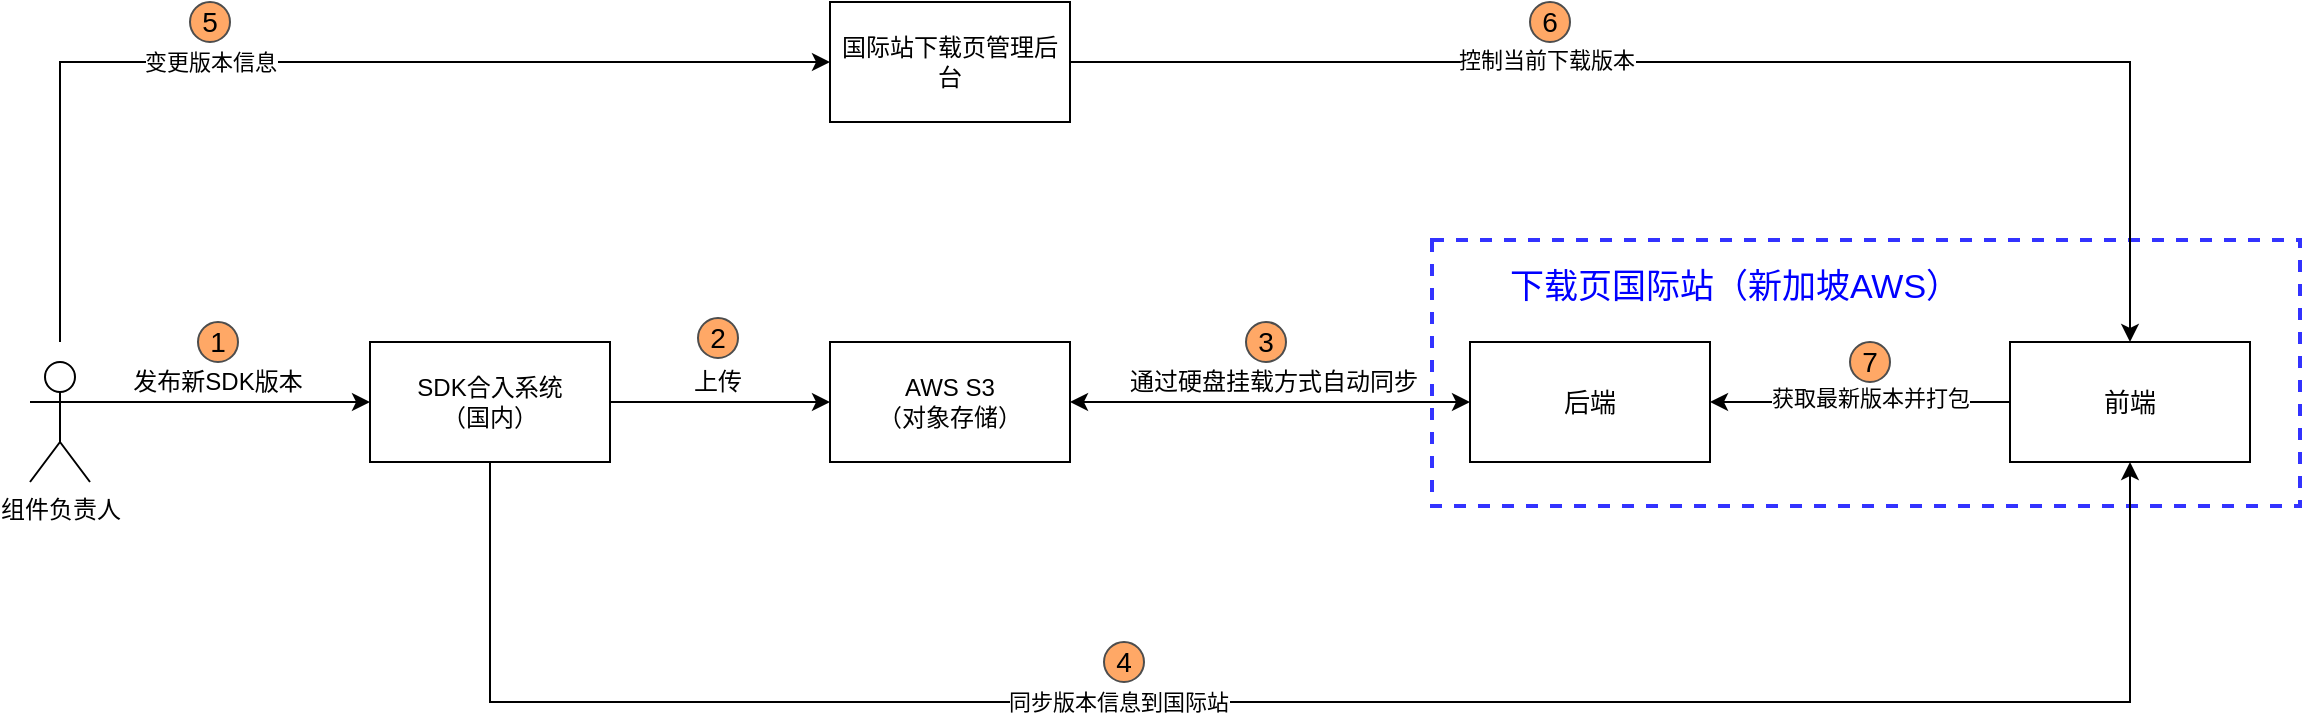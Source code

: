 <mxfile version="13.8.8" type="github">
  <diagram id="3sJmwWHuC3y5HuRblNoI" name="Page-1">
    <mxGraphModel dx="2866" dy="984" grid="0" gridSize="10" guides="1" tooltips="1" connect="1" arrows="1" fold="1" page="0" pageScale="1" pageWidth="827" pageHeight="1169" math="0" shadow="0">
      <root>
        <mxCell id="0" />
        <mxCell id="1" parent="0" />
        <mxCell id="48NXh24DLfGN-_I6xpfl-4" value="" style="rounded=0;whiteSpace=wrap;html=1;fillColor=none;dashed=1;strokeColor=#3333FF;strokeWidth=2;" vertex="1" parent="1">
          <mxGeometry x="61" y="239" width="434" height="133" as="geometry" />
        </mxCell>
        <mxCell id="ATobDdn7_iabuAxhh3ML-18" style="edgeStyle=orthogonalEdgeStyle;rounded=0;orthogonalLoop=1;jettySize=auto;html=1;exitX=1;exitY=0.5;exitDx=0;exitDy=0;entryX=0;entryY=0.5;entryDx=0;entryDy=0;" parent="1" source="ATobDdn7_iabuAxhh3ML-1" edge="1">
          <mxGeometry relative="1" as="geometry">
            <mxPoint x="-240" y="320" as="targetPoint" />
          </mxGeometry>
        </mxCell>
        <mxCell id="ATobDdn7_iabuAxhh3ML-1" value="SDK合入系统&lt;br&gt;（国内）" style="rounded=0;whiteSpace=wrap;html=1;" parent="1" vertex="1">
          <mxGeometry x="-470" y="290" width="120" height="60" as="geometry" />
        </mxCell>
        <mxCell id="ATobDdn7_iabuAxhh3ML-2" value="组件负责人" style="shape=umlActor;verticalLabelPosition=bottom;verticalAlign=top;html=1;outlineConnect=0;" parent="1" vertex="1">
          <mxGeometry x="-640" y="300" width="30" height="60" as="geometry" />
        </mxCell>
        <mxCell id="ATobDdn7_iabuAxhh3ML-3" value="" style="endArrow=classic;html=1;exitX=1;exitY=0.333;exitDx=0;exitDy=0;exitPerimeter=0;entryX=0;entryY=0.5;entryDx=0;entryDy=0;" parent="1" source="ATobDdn7_iabuAxhh3ML-2" target="ATobDdn7_iabuAxhh3ML-1" edge="1">
          <mxGeometry width="50" height="50" relative="1" as="geometry">
            <mxPoint x="-250" y="490" as="sourcePoint" />
            <mxPoint x="-200" y="440" as="targetPoint" />
          </mxGeometry>
        </mxCell>
        <mxCell id="ATobDdn7_iabuAxhh3ML-5" value="发布新SDK版本" style="text;html=1;strokeColor=none;fillColor=none;align=center;verticalAlign=middle;whiteSpace=wrap;rounded=0;" parent="1" vertex="1">
          <mxGeometry x="-590" y="300" width="88" height="20" as="geometry" />
        </mxCell>
        <mxCell id="uo3p1n60BAuQ-Tskl4PL-17" style="edgeStyle=orthogonalEdgeStyle;rounded=0;orthogonalLoop=1;jettySize=auto;html=1;exitX=0;exitY=0.5;exitDx=0;exitDy=0;" parent="1" source="ATobDdn7_iabuAxhh3ML-12" target="uo3p1n60BAuQ-Tskl4PL-4" edge="1">
          <mxGeometry relative="1" as="geometry" />
        </mxCell>
        <mxCell id="uo3p1n60BAuQ-Tskl4PL-19" value="获取最新版本并打包" style="edgeLabel;html=1;align=center;verticalAlign=middle;resizable=0;points=[];" parent="uo3p1n60BAuQ-Tskl4PL-17" vertex="1" connectable="0">
          <mxGeometry x="-0.067" y="-2" relative="1" as="geometry">
            <mxPoint as="offset" />
          </mxGeometry>
        </mxCell>
        <mxCell id="ATobDdn7_iabuAxhh3ML-12" value="前端" style="rounded=0;whiteSpace=wrap;html=1;fontSize=13;" parent="1" vertex="1">
          <mxGeometry x="350" y="290" width="120" height="60" as="geometry" />
        </mxCell>
        <mxCell id="ATobDdn7_iabuAxhh3ML-21" style="edgeStyle=orthogonalEdgeStyle;rounded=0;orthogonalLoop=1;jettySize=auto;html=1;exitX=0.5;exitY=1;exitDx=0;exitDy=0;" parent="1" source="ATobDdn7_iabuAxhh3ML-1" target="ATobDdn7_iabuAxhh3ML-12" edge="1">
          <mxGeometry relative="1" as="geometry">
            <Array as="points">
              <mxPoint x="-410" y="470" />
              <mxPoint x="410" y="470" />
            </Array>
          </mxGeometry>
        </mxCell>
        <mxCell id="ATobDdn7_iabuAxhh3ML-22" value="同步版本信息到国际站" style="edgeLabel;html=1;align=center;verticalAlign=middle;resizable=0;points=[];" parent="ATobDdn7_iabuAxhh3ML-21" vertex="1" connectable="0">
          <mxGeometry x="-0.182" relative="1" as="geometry">
            <mxPoint as="offset" />
          </mxGeometry>
        </mxCell>
        <mxCell id="ATobDdn7_iabuAxhh3ML-31" value="2" style="ellipse;whiteSpace=wrap;html=1;aspect=fixed;rounded=0;labelBackgroundColor=none;sketch=0;fontSize=14;fillColor=#FFA866;strokeColor=#4D4D4D;" parent="1" vertex="1">
          <mxGeometry x="-306" y="278" width="20" height="20" as="geometry" />
        </mxCell>
        <mxCell id="ATobDdn7_iabuAxhh3ML-34" value="3" style="ellipse;whiteSpace=wrap;html=1;aspect=fixed;rounded=0;labelBackgroundColor=none;sketch=0;fontSize=14;fillColor=#FFA866;strokeColor=#4D4D4D;" parent="1" vertex="1">
          <mxGeometry x="-32" y="280" width="20" height="20" as="geometry" />
        </mxCell>
        <mxCell id="ATobDdn7_iabuAxhh3ML-37" value="4" style="ellipse;whiteSpace=wrap;html=1;aspect=fixed;rounded=0;labelBackgroundColor=none;sketch=0;fontSize=14;fillColor=#FFA866;strokeColor=#4D4D4D;" parent="1" vertex="1">
          <mxGeometry x="-103" y="440" width="20" height="20" as="geometry" />
        </mxCell>
        <mxCell id="ATobDdn7_iabuAxhh3ML-38" value="1" style="ellipse;whiteSpace=wrap;html=1;aspect=fixed;rounded=0;labelBackgroundColor=none;sketch=0;fontSize=14;fillColor=#FFA866;strokeColor=#4D4D4D;" parent="1" vertex="1">
          <mxGeometry x="-556" y="280" width="20" height="20" as="geometry" />
        </mxCell>
        <mxCell id="uo3p1n60BAuQ-Tskl4PL-2" value="AWS S3&lt;br&gt;（对象存储）" style="rounded=0;whiteSpace=wrap;html=1;" parent="1" vertex="1">
          <mxGeometry x="-240" y="290" width="120" height="60" as="geometry" />
        </mxCell>
        <mxCell id="uo3p1n60BAuQ-Tskl4PL-3" value="" style="endArrow=classic;startArrow=classic;html=1;exitX=1;exitY=0.5;exitDx=0;exitDy=0;entryX=0;entryY=0.5;entryDx=0;entryDy=0;" parent="1" source="uo3p1n60BAuQ-Tskl4PL-2" target="uo3p1n60BAuQ-Tskl4PL-4" edge="1">
          <mxGeometry width="50" height="50" relative="1" as="geometry">
            <mxPoint x="-110" y="350" as="sourcePoint" />
            <mxPoint x="10" y="320" as="targetPoint" />
          </mxGeometry>
        </mxCell>
        <mxCell id="uo3p1n60BAuQ-Tskl4PL-4" value="后端" style="rounded=0;whiteSpace=wrap;html=1;fontSize=13;" parent="1" vertex="1">
          <mxGeometry x="80" y="290" width="120" height="60" as="geometry" />
        </mxCell>
        <mxCell id="uo3p1n60BAuQ-Tskl4PL-5" value="通过硬盘挂载方式自动同步" style="text;html=1;strokeColor=none;fillColor=none;align=center;verticalAlign=middle;whiteSpace=wrap;rounded=0;" parent="1" vertex="1">
          <mxGeometry x="-96" y="300" width="156" height="20" as="geometry" />
        </mxCell>
        <mxCell id="uo3p1n60BAuQ-Tskl4PL-16" style="edgeStyle=orthogonalEdgeStyle;rounded=0;orthogonalLoop=1;jettySize=auto;html=1;exitX=1;exitY=0.5;exitDx=0;exitDy=0;entryX=0.5;entryY=0;entryDx=0;entryDy=0;" parent="1" source="uo3p1n60BAuQ-Tskl4PL-8" target="ATobDdn7_iabuAxhh3ML-12" edge="1">
          <mxGeometry relative="1" as="geometry" />
        </mxCell>
        <mxCell id="uo3p1n60BAuQ-Tskl4PL-18" value="控制当前下载版本" style="edgeLabel;html=1;align=center;verticalAlign=middle;resizable=0;points=[];" parent="uo3p1n60BAuQ-Tskl4PL-16" vertex="1" connectable="0">
          <mxGeometry x="-0.29" y="-4" relative="1" as="geometry">
            <mxPoint y="-5" as="offset" />
          </mxGeometry>
        </mxCell>
        <mxCell id="uo3p1n60BAuQ-Tskl4PL-8" value="国际站下载页管理后台" style="rounded=0;whiteSpace=wrap;html=1;" parent="1" vertex="1">
          <mxGeometry x="-240" y="120" width="120" height="60" as="geometry" />
        </mxCell>
        <mxCell id="uo3p1n60BAuQ-Tskl4PL-9" style="edgeStyle=orthogonalEdgeStyle;rounded=0;orthogonalLoop=1;jettySize=auto;html=1;entryX=0;entryY=0.5;entryDx=0;entryDy=0;" parent="1" target="uo3p1n60BAuQ-Tskl4PL-8" edge="1">
          <mxGeometry relative="1" as="geometry">
            <Array as="points">
              <mxPoint x="-625" y="150" />
            </Array>
            <mxPoint x="-625" y="290" as="sourcePoint" />
            <mxPoint x="-625" y="590" as="targetPoint" />
          </mxGeometry>
        </mxCell>
        <mxCell id="uo3p1n60BAuQ-Tskl4PL-10" value="变更版本信息" style="edgeLabel;html=1;align=center;verticalAlign=middle;resizable=0;points=[];" parent="uo3p1n60BAuQ-Tskl4PL-9" vertex="1" connectable="0">
          <mxGeometry x="-0.182" relative="1" as="geometry">
            <mxPoint as="offset" />
          </mxGeometry>
        </mxCell>
        <mxCell id="uo3p1n60BAuQ-Tskl4PL-11" value="5" style="ellipse;whiteSpace=wrap;html=1;aspect=fixed;rounded=0;labelBackgroundColor=none;sketch=0;fontSize=14;fillColor=#FFA866;strokeColor=#4D4D4D;" parent="1" vertex="1">
          <mxGeometry x="-560" y="120" width="20" height="20" as="geometry" />
        </mxCell>
        <mxCell id="48NXh24DLfGN-_I6xpfl-1" value="上传" style="text;html=1;strokeColor=none;fillColor=none;align=center;verticalAlign=middle;whiteSpace=wrap;rounded=0;" vertex="1" parent="1">
          <mxGeometry x="-374" y="300" width="156" height="20" as="geometry" />
        </mxCell>
        <mxCell id="48NXh24DLfGN-_I6xpfl-2" value="7" style="ellipse;whiteSpace=wrap;html=1;aspect=fixed;rounded=0;labelBackgroundColor=none;sketch=0;fontSize=14;fillColor=#FFA866;strokeColor=#4D4D4D;" vertex="1" parent="1">
          <mxGeometry x="270" y="290" width="20" height="20" as="geometry" />
        </mxCell>
        <mxCell id="48NXh24DLfGN-_I6xpfl-3" value="6" style="ellipse;whiteSpace=wrap;html=1;aspect=fixed;rounded=0;labelBackgroundColor=none;sketch=0;fontSize=14;fillColor=#FFA866;strokeColor=#4D4D4D;" vertex="1" parent="1">
          <mxGeometry x="110" y="120" width="20" height="20" as="geometry" />
        </mxCell>
        <mxCell id="48NXh24DLfGN-_I6xpfl-5" value="下载页国际站（新加坡AWS）" style="text;html=1;strokeColor=none;fillColor=none;align=center;verticalAlign=middle;whiteSpace=wrap;rounded=0;fontSize=17;fontColor=#0000FF;" vertex="1" parent="1">
          <mxGeometry x="74" y="253" width="277" height="20" as="geometry" />
        </mxCell>
      </root>
    </mxGraphModel>
  </diagram>
</mxfile>
